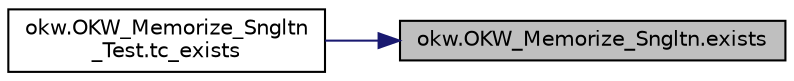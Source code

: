 digraph "okw.OKW_Memorize_Sngltn.exists"
{
 // INTERACTIVE_SVG=YES
 // LATEX_PDF_SIZE
  edge [fontname="Helvetica",fontsize="10",labelfontname="Helvetica",labelfontsize="10"];
  node [fontname="Helvetica",fontsize="10",shape=record];
  rankdir="RL";
  Node1 [label="okw.OKW_Memorize_Sngltn.exists",height=0.2,width=0.4,color="black", fillcolor="grey75", style="filled", fontcolor="black",tooltip="Prüft ob es eine Eintrag zum Schlüssel fpsKey vorhanden ist."];
  Node1 -> Node2 [dir="back",color="midnightblue",fontsize="10",style="solid",fontname="Helvetica"];
  Node2 [label="okw.OKW_Memorize_Sngltn\l_Test.tc_exists",height=0.2,width=0.4,color="black", fillcolor="white", style="filled",URL="$classokw_1_1_o_k_w___memorize___sngltn___test.html#a1ea27c511e1bc6d1b4e42af2fa360916",tooltip="Prüft die Methoden OKW_Memorize_Sngltn.exist(String)"];
}

